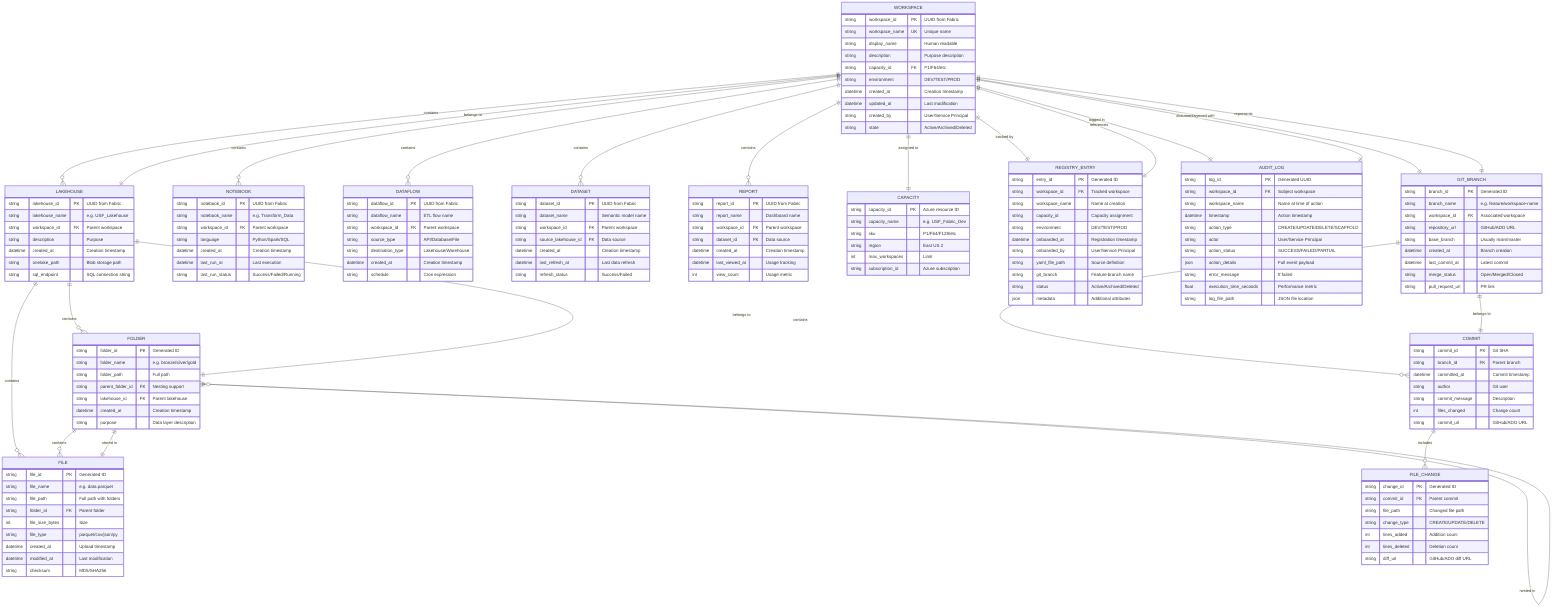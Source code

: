 erDiagram
    WORKSPACE ||--o{ LAKEHOUSE : contains
    WORKSPACE ||--o{ NOTEBOOK : contains
    WORKSPACE ||--o{ DATAFLOW : contains
    WORKSPACE ||--o{ DATASET : contains
    WORKSPACE ||--o{ REPORT : contains
    WORKSPACE ||--|| CAPACITY : "assigned to"
    WORKSPACE ||--|| REGISTRY_ENTRY : "tracked by"
    WORKSPACE ||--|| AUDIT_LOG : "logged in"
    WORKSPACE ||--|| GIT_BRANCH : "synced with"
    
    LAKEHOUSE ||--o{ FOLDER : contains
    LAKEHOUSE ||--o{ FILE : contains
    LAKEHOUSE ||--|| WORKSPACE : "belongs to"
    
    FOLDER ||--o{ FILE : contains
    FOLDER ||--o{ FOLDER : "nested in"
    FOLDER ||--|| LAKEHOUSE : "belongs to"
    
    FILE ||--|| FOLDER : "stored in"
    
    GIT_BRANCH ||--o{ COMMIT : contains
    GIT_BRANCH ||--|| WORKSPACE : "represents"
    
    COMMIT ||--o{ FILE_CHANGE : includes
    COMMIT ||--|| GIT_BRANCH : "belongs to"
    
    REGISTRY_ENTRY ||--|| WORKSPACE : references
    AUDIT_LOG ||--|| WORKSPACE : documents
    
    WORKSPACE {
        string workspace_id PK "UUID from Fabric"
        string workspace_name UK "Unique name"
        string display_name "Human readable"
        string description "Purpose description"
        string capacity_id FK "P1/F64/etc"
        string environment "DEV/TEST/PROD"
        datetime created_at "Creation timestamp"
        datetime updated_at "Last modification"
        string created_by "User/Service Principal"
        string state "Active/Archived/Deleted"
    }
    
    CAPACITY {
        string capacity_id PK "Azure resource ID"
        string capacity_name "e.g. USF_Fabric_Dev"
        string sku "P1/F64/F128/etc"
        string region "East US 2"
        int max_workspaces "Limit"
        string subscription_id "Azure subscription"
    }
    
    LAKEHOUSE {
        string lakehouse_id PK "UUID from Fabric"
        string lakehouse_name "e.g. USF_Lakehouse"
        string workspace_id FK "Parent workspace"
        string description "Purpose"
        datetime created_at "Creation timestamp"
        string onelake_path "Blob storage path"
        string sql_endpoint "SQL connection string"
    }
    
    FOLDER {
        string folder_id PK "Generated ID"
        string folder_name "e.g. bronze/silver/gold"
        string folder_path "Full path"
        string parent_folder_id FK "Nesting support"
        string lakehouse_id FK "Parent lakehouse"
        datetime created_at "Creation timestamp"
        string purpose "Data layer description"
    }
    
    FILE {
        string file_id PK "Generated ID"
        string file_name "e.g. data.parquet"
        string file_path "Full path with folders"
        string folder_id FK "Parent folder"
        int file_size_bytes "Size"
        string file_type "parquet/csv/json/py"
        datetime created_at "Upload timestamp"
        datetime modified_at "Last modification"
        string checksum "MD5/SHA256"
    }
    
    NOTEBOOK {
        string notebook_id PK "UUID from Fabric"
        string notebook_name "e.g. Transform_Data"
        string workspace_id FK "Parent workspace"
        string language "Python/Spark/SQL"
        datetime created_at "Creation timestamp"
        datetime last_run_at "Last execution"
        string last_run_status "Success/Failed/Running"
    }
    
    DATAFLOW {
        string dataflow_id PK "UUID from Fabric"
        string dataflow_name "ETL flow name"
        string workspace_id FK "Parent workspace"
        string source_type "API/Database/File"
        string destination_type "Lakehouse/Warehouse"
        datetime created_at "Creation timestamp"
        string schedule "Cron expression"
    }
    
    DATASET {
        string dataset_id PK "UUID from Fabric"
        string dataset_name "Semantic model name"
        string workspace_id FK "Parent workspace"
        string source_lakehouse_id FK "Data source"
        datetime created_at "Creation timestamp"
        datetime last_refresh_at "Last data refresh"
        string refresh_status "Success/Failed"
    }
    
    REPORT {
        string report_id PK "UUID from Fabric"
        string report_name "Dashboard name"
        string workspace_id FK "Parent workspace"
        string dataset_id FK "Data source"
        datetime created_at "Creation timestamp"
        datetime last_viewed_at "Usage tracking"
        int view_count "Usage metric"
    }
    
    REGISTRY_ENTRY {
        string entry_id PK "Generated ID"
        string workspace_id FK "Tracked workspace"
        string workspace_name "Name at creation"
        string capacity_id "Capacity assignment"
        string environment "DEV/TEST/PROD"
        datetime onboarded_at "Registration timestamp"
        string onboarded_by "User/Service Principal"
        string yaml_file_path "Source definition"
        string git_branch "Feature branch name"
        string status "Active/Archived/Deleted"
        json metadata "Additional attributes"
    }
    
    AUDIT_LOG {
        string log_id PK "Generated UUID"
        string workspace_id FK "Subject workspace"
        string workspace_name "Name at time of action"
        datetime timestamp "Action timestamp"
        string action_type "CREATE/UPDATE/DELETE/SCAFFOLD"
        string actor "User/Service Principal"
        string action_status "SUCCESS/FAILED/PARTIAL"
        json action_details "Full event payload"
        string error_message "If failed"
        float execution_time_seconds "Performance metric"
        string log_file_path "JSON file location"
    }
    
    GIT_BRANCH {
        string branch_id PK "Generated ID"
        string branch_name "e.g. feature/workspace-name"
        string workspace_id FK "Associated workspace"
        string repository_url "GitHub/ADO URL"
        string base_branch "Usually main/master"
        datetime created_at "Branch creation"
        datetime last_commit_at "Latest commit"
        string merge_status "Open/Merged/Closed"
        string pull_request_url "PR link"
    }
    
    COMMIT {
        string commit_id PK "Git SHA"
        string branch_id FK "Parent branch"
        datetime committed_at "Commit timestamp"
        string author "Git user"
        string commit_message "Description"
        int files_changed "Change count"
        string commit_url "GitHub/ADO URL"
    }
    
    FILE_CHANGE {
        string change_id PK "Generated ID"
        string commit_id FK "Parent commit"
        string file_path "Changed file path"
        string change_type "CREATE/UPDATE/DELETE"
        int lines_added "Addition count"
        int lines_deleted "Deletion count"
        string diff_url "GitHub/ADO diff URL"
    }